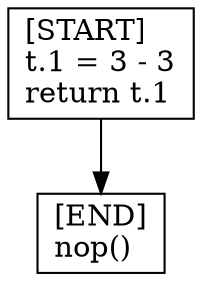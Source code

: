 digraph {
  node [shape=box]
  START [label="[START]\lt.1 = 3 - 3\lreturn t.1\l"];
  END [label="[END]\lnop()\l"];
  START -> END;
}
